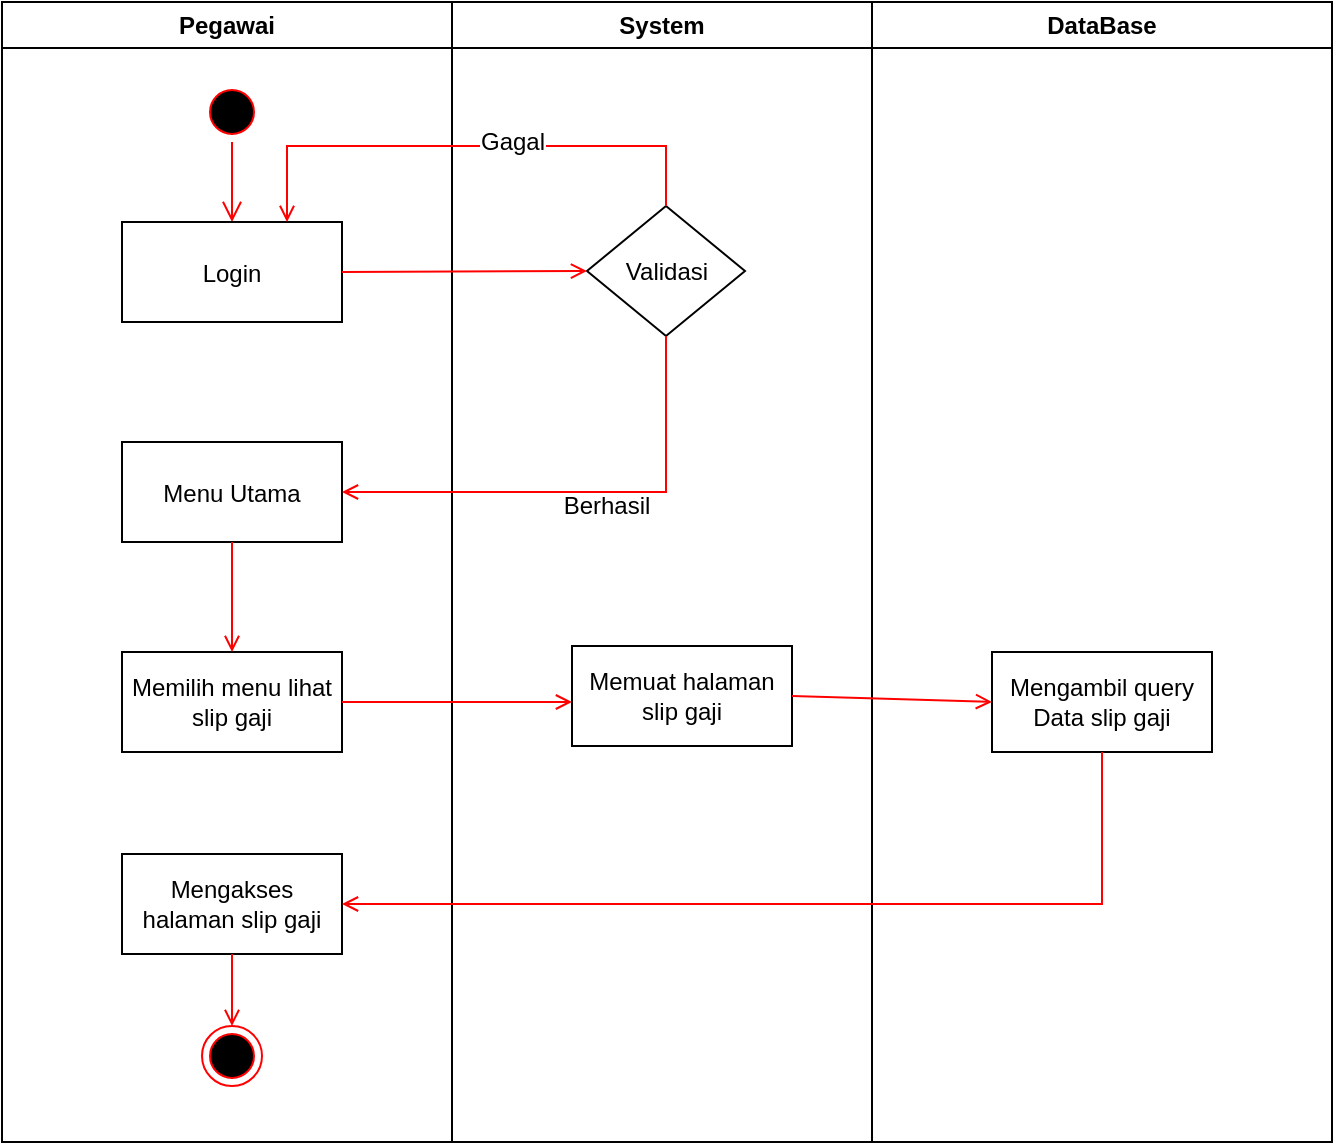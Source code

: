 <mxfile version="12.3.2" type="device" pages="1"><diagram name="Page-1" id="e7e014a7-5840-1c2e-5031-d8a46d1fe8dd"><mxGraphModel dx="1293" dy="672" grid="1" gridSize="10" guides="1" tooltips="1" connect="1" arrows="1" fold="1" page="1" pageScale="1" pageWidth="1169" pageHeight="826" background="#ffffff" math="0" shadow="0"><root><mxCell id="0"/><mxCell id="1" parent="0"/><mxCell id="2" value="Pegawai" style="swimlane;whiteSpace=wrap" parent="1" vertex="1"><mxGeometry x="165" y="128" width="225" height="570" as="geometry"/></mxCell><mxCell id="5" value="" style="ellipse;shape=startState;fillColor=#000000;strokeColor=#ff0000;" parent="2" vertex="1"><mxGeometry x="100" y="40" width="30" height="30" as="geometry"/></mxCell><mxCell id="6" value="" style="edgeStyle=elbowEdgeStyle;elbow=horizontal;verticalAlign=bottom;endArrow=open;endSize=8;strokeColor=#FF0000;endFill=1;rounded=0" parent="2" source="5" target="7" edge="1"><mxGeometry x="100" y="40" as="geometry"><mxPoint x="115" y="110" as="targetPoint"/></mxGeometry></mxCell><mxCell id="7" value="Login" style="" parent="2" vertex="1"><mxGeometry x="60" y="110" width="110" height="50" as="geometry"/></mxCell><mxCell id="8" value="Menu Utama" style="" parent="2" vertex="1"><mxGeometry x="60" y="220" width="110" height="50" as="geometry"/></mxCell><mxCell id="10" value="Memilih menu lihat slip gaji" style="whiteSpace=wrap;" parent="2" vertex="1"><mxGeometry x="60" y="325" width="110" height="50" as="geometry"/></mxCell><mxCell id="11" value="" style="endArrow=open;strokeColor=#FF0000;endFill=1;rounded=0" parent="2" source="8" target="10" edge="1"><mxGeometry relative="1" as="geometry"/></mxCell><mxCell id="IKtKuEIBHnJZbdTCeLof-43" value="Mengakses halaman slip gaji" style="html=1;whiteSpace=wrap;" vertex="1" parent="2"><mxGeometry x="60" y="426" width="110" height="50" as="geometry"/></mxCell><mxCell id="IKtKuEIBHnJZbdTCeLof-52" value="" style="ellipse;html=1;shape=endState;fillColor=#000000;strokeColor=#ff0000;" vertex="1" parent="2"><mxGeometry x="100" y="512" width="30" height="30" as="geometry"/></mxCell><mxCell id="IKtKuEIBHnJZbdTCeLof-53" value="" style="endArrow=open;strokeColor=#FF0000;endFill=1;rounded=0;exitX=0.5;exitY=1;exitDx=0;exitDy=0;entryX=0.5;entryY=0;entryDx=0;entryDy=0;" edge="1" parent="2" source="IKtKuEIBHnJZbdTCeLof-43" target="IKtKuEIBHnJZbdTCeLof-52"><mxGeometry relative="1" as="geometry"><mxPoint x="106" y="482" as="sourcePoint"/><mxPoint x="105.5" y="512" as="targetPoint"/></mxGeometry></mxCell><mxCell id="3" value="System" style="swimlane;whiteSpace=wrap" parent="1" vertex="1"><mxGeometry x="390" y="128" width="210" height="570" as="geometry"/></mxCell><mxCell id="IKtKuEIBHnJZbdTCeLof-44" value="Memuat halaman slip gaji" style="html=1;whiteSpace=wrap;" vertex="1" parent="3"><mxGeometry x="60" y="322" width="110" height="50" as="geometry"/></mxCell><mxCell id="4" value="DataBase" style="swimlane;whiteSpace=wrap" parent="3" vertex="1"><mxGeometry x="210" width="230" height="570" as="geometry"/></mxCell><mxCell id="IKtKuEIBHnJZbdTCeLof-45" value="&lt;div&gt;Mengambil query &lt;br&gt;&lt;/div&gt;&lt;div&gt;Data slip gaji&lt;/div&gt;" style="html=1;whiteSpace=wrap;" vertex="1" parent="4"><mxGeometry x="60" y="325" width="110" height="50" as="geometry"/></mxCell><mxCell id="IKtKuEIBHnJZbdTCeLof-47" value="Validasi" style="rhombus;whiteSpace=wrap;html=1;" vertex="1" parent="3"><mxGeometry x="67.5" y="102" width="79" height="65" as="geometry"/></mxCell><mxCell id="IKtKuEIBHnJZbdTCeLof-50" value="" style="endArrow=open;strokeColor=#FF0000;endFill=1;rounded=0;entryX=0;entryY=0.5;entryDx=0;entryDy=0;exitX=1;exitY=0.5;exitDx=0;exitDy=0;" edge="1" parent="3" source="IKtKuEIBHnJZbdTCeLof-44" target="IKtKuEIBHnJZbdTCeLof-45"><mxGeometry relative="1" as="geometry"><mxPoint x="185" y="342" as="sourcePoint"/><mxPoint x="185" y="402" as="targetPoint"/></mxGeometry></mxCell><mxCell id="20" value="" style="endArrow=open;strokeColor=#FF0000;endFill=1;rounded=0" parent="1" source="10" edge="1"><mxGeometry relative="1" as="geometry"><mxPoint x="450" y="478" as="targetPoint"/></mxGeometry></mxCell><mxCell id="IKtKuEIBHnJZbdTCeLof-49" value="" style="endArrow=open;strokeColor=#FF0000;endFill=1;rounded=0;exitX=1;exitY=0.5;exitDx=0;exitDy=0;entryX=0;entryY=0.5;entryDx=0;entryDy=0;" edge="1" parent="1" source="7" target="IKtKuEIBHnJZbdTCeLof-47"><mxGeometry relative="1" as="geometry"><mxPoint x="290" y="298" as="sourcePoint"/><mxPoint x="530" y="200" as="targetPoint"/><Array as="points"/></mxGeometry></mxCell><mxCell id="12" value="" style="edgeStyle=elbowEdgeStyle;elbow=horizontal;strokeColor=#FF0000;endArrow=open;endFill=1;rounded=0;entryX=0.75;entryY=0;entryDx=0;entryDy=0;exitX=0.5;exitY=0;exitDx=0;exitDy=0;" parent="1" source="IKtKuEIBHnJZbdTCeLof-47" target="7" edge="1"><mxGeometry width="100" height="100" relative="1" as="geometry"><mxPoint x="500" y="220" as="sourcePoint"/><mxPoint x="425" y="318" as="targetPoint"/><Array as="points"><mxPoint x="440" y="200"/><mxPoint x="370" y="210"/><mxPoint x="195" y="378"/></Array></mxGeometry></mxCell><mxCell id="IKtKuEIBHnJZbdTCeLof-56" value="Gagal" style="text;html=1;align=center;verticalAlign=middle;resizable=0;points=[];;labelBackgroundColor=#ffffff;" vertex="1" connectable="0" parent="12"><mxGeometry x="-0.166" y="-2" relative="1" as="geometry"><mxPoint as="offset"/></mxGeometry></mxCell><mxCell id="IKtKuEIBHnJZbdTCeLof-55" value="" style="edgeStyle=elbowEdgeStyle;elbow=horizontal;strokeColor=#FF0000;endArrow=open;endFill=1;rounded=0;exitX=0.5;exitY=1;exitDx=0;exitDy=0;entryX=1;entryY=0.5;entryDx=0;entryDy=0;" edge="1" parent="1" source="IKtKuEIBHnJZbdTCeLof-47" target="8"><mxGeometry width="100" height="100" relative="1" as="geometry"><mxPoint x="506.828" y="240.103" as="sourcePoint"/><mxPoint x="317.172" y="247.69" as="targetPoint"/><Array as="points"><mxPoint x="497" y="350"/><mxPoint x="450" y="210"/><mxPoint x="380" y="220"/><mxPoint x="205" y="388"/></Array></mxGeometry></mxCell><mxCell id="IKtKuEIBHnJZbdTCeLof-59" value="" style="edgeStyle=elbowEdgeStyle;elbow=horizontal;strokeColor=#FF0000;endArrow=open;endFill=1;rounded=0;entryX=1;entryY=0.5;entryDx=0;entryDy=0;exitX=0.5;exitY=1;exitDx=0;exitDy=0;" edge="1" parent="1" source="IKtKuEIBHnJZbdTCeLof-45" target="IKtKuEIBHnJZbdTCeLof-43"><mxGeometry width="100" height="100" relative="1" as="geometry"><mxPoint x="755" y="503" as="sourcePoint"/><mxPoint x="370" y="581" as="targetPoint"/><Array as="points"><mxPoint x="715" y="540"/><mxPoint x="708" y="418"/><mxPoint x="638" y="428"/><mxPoint x="463" y="596"/></Array></mxGeometry></mxCell><mxCell id="IKtKuEIBHnJZbdTCeLof-60" value="Berhasil" style="text;html=1;align=center;verticalAlign=middle;resizable=0;points=[];;autosize=1;" vertex="1" parent="1"><mxGeometry x="437" y="370" width="60" height="20" as="geometry"/></mxCell></root></mxGraphModel></diagram></mxfile>